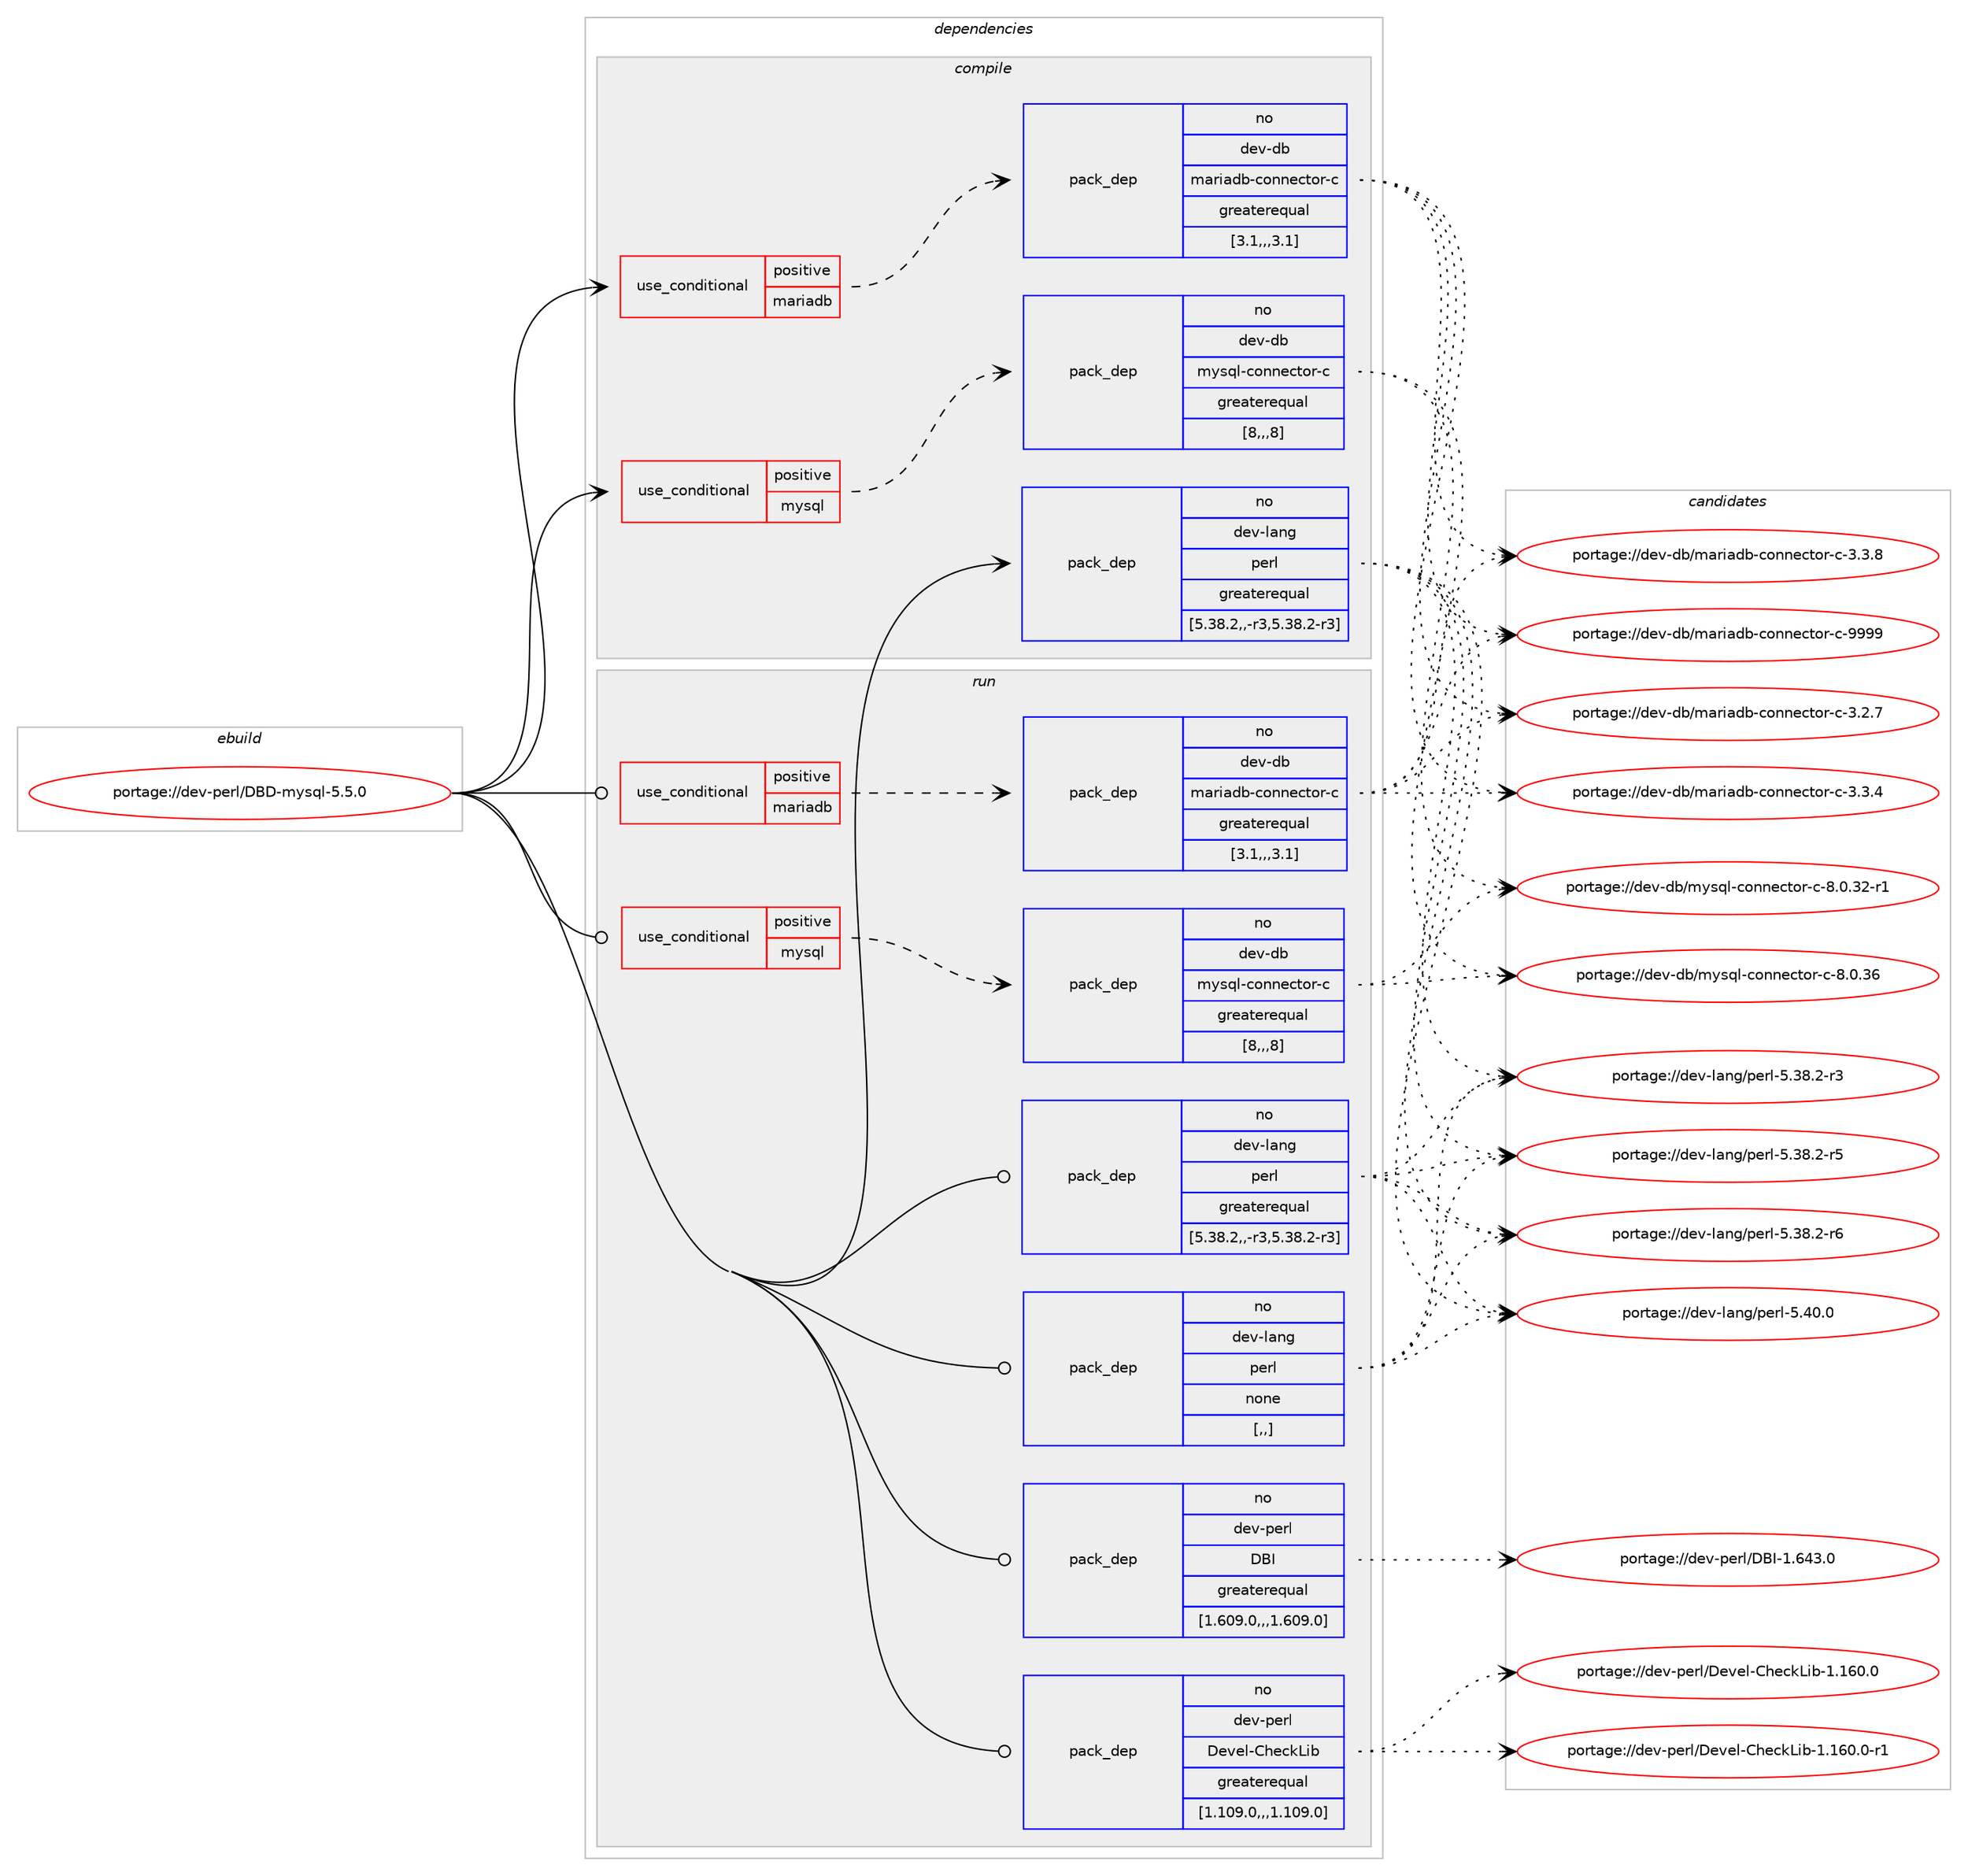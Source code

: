 digraph prolog {

# *************
# Graph options
# *************

newrank=true;
concentrate=true;
compound=true;
graph [rankdir=LR,fontname=Helvetica,fontsize=10,ranksep=1.5];#, ranksep=2.5, nodesep=0.2];
edge  [arrowhead=vee];
node  [fontname=Helvetica,fontsize=10];

# **********
# The ebuild
# **********

subgraph cluster_leftcol {
color=gray;
rank=same;
label=<<i>ebuild</i>>;
id [label="portage://dev-perl/DBD-mysql-5.5.0", color=red, width=4, href="../dev-perl/DBD-mysql-5.5.0.svg"];
}

# ****************
# The dependencies
# ****************

subgraph cluster_midcol {
color=gray;
label=<<i>dependencies</i>>;
subgraph cluster_compile {
fillcolor="#eeeeee";
style=filled;
label=<<i>compile</i>>;
subgraph cond28953 {
dependency124729 [label=<<TABLE BORDER="0" CELLBORDER="1" CELLSPACING="0" CELLPADDING="4"><TR><TD ROWSPAN="3" CELLPADDING="10">use_conditional</TD></TR><TR><TD>positive</TD></TR><TR><TD>mariadb</TD></TR></TABLE>>, shape=none, color=red];
subgraph pack94607 {
dependency124730 [label=<<TABLE BORDER="0" CELLBORDER="1" CELLSPACING="0" CELLPADDING="4" WIDTH="220"><TR><TD ROWSPAN="6" CELLPADDING="30">pack_dep</TD></TR><TR><TD WIDTH="110">no</TD></TR><TR><TD>dev-db</TD></TR><TR><TD>mariadb-connector-c</TD></TR><TR><TD>greaterequal</TD></TR><TR><TD>[3.1,,,3.1]</TD></TR></TABLE>>, shape=none, color=blue];
}
dependency124729:e -> dependency124730:w [weight=20,style="dashed",arrowhead="vee"];
}
id:e -> dependency124729:w [weight=20,style="solid",arrowhead="vee"];
subgraph cond28954 {
dependency124731 [label=<<TABLE BORDER="0" CELLBORDER="1" CELLSPACING="0" CELLPADDING="4"><TR><TD ROWSPAN="3" CELLPADDING="10">use_conditional</TD></TR><TR><TD>positive</TD></TR><TR><TD>mysql</TD></TR></TABLE>>, shape=none, color=red];
subgraph pack94608 {
dependency124732 [label=<<TABLE BORDER="0" CELLBORDER="1" CELLSPACING="0" CELLPADDING="4" WIDTH="220"><TR><TD ROWSPAN="6" CELLPADDING="30">pack_dep</TD></TR><TR><TD WIDTH="110">no</TD></TR><TR><TD>dev-db</TD></TR><TR><TD>mysql-connector-c</TD></TR><TR><TD>greaterequal</TD></TR><TR><TD>[8,,,8]</TD></TR></TABLE>>, shape=none, color=blue];
}
dependency124731:e -> dependency124732:w [weight=20,style="dashed",arrowhead="vee"];
}
id:e -> dependency124731:w [weight=20,style="solid",arrowhead="vee"];
subgraph pack94609 {
dependency124733 [label=<<TABLE BORDER="0" CELLBORDER="1" CELLSPACING="0" CELLPADDING="4" WIDTH="220"><TR><TD ROWSPAN="6" CELLPADDING="30">pack_dep</TD></TR><TR><TD WIDTH="110">no</TD></TR><TR><TD>dev-lang</TD></TR><TR><TD>perl</TD></TR><TR><TD>greaterequal</TD></TR><TR><TD>[5.38.2,,-r3,5.38.2-r3]</TD></TR></TABLE>>, shape=none, color=blue];
}
id:e -> dependency124733:w [weight=20,style="solid",arrowhead="vee"];
}
subgraph cluster_compileandrun {
fillcolor="#eeeeee";
style=filled;
label=<<i>compile and run</i>>;
}
subgraph cluster_run {
fillcolor="#eeeeee";
style=filled;
label=<<i>run</i>>;
subgraph cond28955 {
dependency124734 [label=<<TABLE BORDER="0" CELLBORDER="1" CELLSPACING="0" CELLPADDING="4"><TR><TD ROWSPAN="3" CELLPADDING="10">use_conditional</TD></TR><TR><TD>positive</TD></TR><TR><TD>mariadb</TD></TR></TABLE>>, shape=none, color=red];
subgraph pack94610 {
dependency124735 [label=<<TABLE BORDER="0" CELLBORDER="1" CELLSPACING="0" CELLPADDING="4" WIDTH="220"><TR><TD ROWSPAN="6" CELLPADDING="30">pack_dep</TD></TR><TR><TD WIDTH="110">no</TD></TR><TR><TD>dev-db</TD></TR><TR><TD>mariadb-connector-c</TD></TR><TR><TD>greaterequal</TD></TR><TR><TD>[3.1,,,3.1]</TD></TR></TABLE>>, shape=none, color=blue];
}
dependency124734:e -> dependency124735:w [weight=20,style="dashed",arrowhead="vee"];
}
id:e -> dependency124734:w [weight=20,style="solid",arrowhead="odot"];
subgraph cond28956 {
dependency124736 [label=<<TABLE BORDER="0" CELLBORDER="1" CELLSPACING="0" CELLPADDING="4"><TR><TD ROWSPAN="3" CELLPADDING="10">use_conditional</TD></TR><TR><TD>positive</TD></TR><TR><TD>mysql</TD></TR></TABLE>>, shape=none, color=red];
subgraph pack94611 {
dependency124737 [label=<<TABLE BORDER="0" CELLBORDER="1" CELLSPACING="0" CELLPADDING="4" WIDTH="220"><TR><TD ROWSPAN="6" CELLPADDING="30">pack_dep</TD></TR><TR><TD WIDTH="110">no</TD></TR><TR><TD>dev-db</TD></TR><TR><TD>mysql-connector-c</TD></TR><TR><TD>greaterequal</TD></TR><TR><TD>[8,,,8]</TD></TR></TABLE>>, shape=none, color=blue];
}
dependency124736:e -> dependency124737:w [weight=20,style="dashed",arrowhead="vee"];
}
id:e -> dependency124736:w [weight=20,style="solid",arrowhead="odot"];
subgraph pack94612 {
dependency124738 [label=<<TABLE BORDER="0" CELLBORDER="1" CELLSPACING="0" CELLPADDING="4" WIDTH="220"><TR><TD ROWSPAN="6" CELLPADDING="30">pack_dep</TD></TR><TR><TD WIDTH="110">no</TD></TR><TR><TD>dev-lang</TD></TR><TR><TD>perl</TD></TR><TR><TD>greaterequal</TD></TR><TR><TD>[5.38.2,,-r3,5.38.2-r3]</TD></TR></TABLE>>, shape=none, color=blue];
}
id:e -> dependency124738:w [weight=20,style="solid",arrowhead="odot"];
subgraph pack94613 {
dependency124739 [label=<<TABLE BORDER="0" CELLBORDER="1" CELLSPACING="0" CELLPADDING="4" WIDTH="220"><TR><TD ROWSPAN="6" CELLPADDING="30">pack_dep</TD></TR><TR><TD WIDTH="110">no</TD></TR><TR><TD>dev-lang</TD></TR><TR><TD>perl</TD></TR><TR><TD>none</TD></TR><TR><TD>[,,]</TD></TR></TABLE>>, shape=none, color=blue];
}
id:e -> dependency124739:w [weight=20,style="solid",arrowhead="odot"];
subgraph pack94614 {
dependency124740 [label=<<TABLE BORDER="0" CELLBORDER="1" CELLSPACING="0" CELLPADDING="4" WIDTH="220"><TR><TD ROWSPAN="6" CELLPADDING="30">pack_dep</TD></TR><TR><TD WIDTH="110">no</TD></TR><TR><TD>dev-perl</TD></TR><TR><TD>DBI</TD></TR><TR><TD>greaterequal</TD></TR><TR><TD>[1.609.0,,,1.609.0]</TD></TR></TABLE>>, shape=none, color=blue];
}
id:e -> dependency124740:w [weight=20,style="solid",arrowhead="odot"];
subgraph pack94615 {
dependency124741 [label=<<TABLE BORDER="0" CELLBORDER="1" CELLSPACING="0" CELLPADDING="4" WIDTH="220"><TR><TD ROWSPAN="6" CELLPADDING="30">pack_dep</TD></TR><TR><TD WIDTH="110">no</TD></TR><TR><TD>dev-perl</TD></TR><TR><TD>Devel-CheckLib</TD></TR><TR><TD>greaterequal</TD></TR><TR><TD>[1.109.0,,,1.109.0]</TD></TR></TABLE>>, shape=none, color=blue];
}
id:e -> dependency124741:w [weight=20,style="solid",arrowhead="odot"];
}
}

# **************
# The candidates
# **************

subgraph cluster_choices {
rank=same;
color=gray;
label=<<i>candidates</i>>;

subgraph choice94607 {
color=black;
nodesep=1;
choice1001011184510098471099711410597100984599111110110101991161111144599455146504655 [label="portage://dev-db/mariadb-connector-c-3.2.7", color=red, width=4,href="../dev-db/mariadb-connector-c-3.2.7.svg"];
choice1001011184510098471099711410597100984599111110110101991161111144599455146514652 [label="portage://dev-db/mariadb-connector-c-3.3.4", color=red, width=4,href="../dev-db/mariadb-connector-c-3.3.4.svg"];
choice1001011184510098471099711410597100984599111110110101991161111144599455146514656 [label="portage://dev-db/mariadb-connector-c-3.3.8", color=red, width=4,href="../dev-db/mariadb-connector-c-3.3.8.svg"];
choice10010111845100984710997114105971009845991111101101019911611111445994557575757 [label="portage://dev-db/mariadb-connector-c-9999", color=red, width=4,href="../dev-db/mariadb-connector-c-9999.svg"];
dependency124730:e -> choice1001011184510098471099711410597100984599111110110101991161111144599455146504655:w [style=dotted,weight="100"];
dependency124730:e -> choice1001011184510098471099711410597100984599111110110101991161111144599455146514652:w [style=dotted,weight="100"];
dependency124730:e -> choice1001011184510098471099711410597100984599111110110101991161111144599455146514656:w [style=dotted,weight="100"];
dependency124730:e -> choice10010111845100984710997114105971009845991111101101019911611111445994557575757:w [style=dotted,weight="100"];
}
subgraph choice94608 {
color=black;
nodesep=1;
choice1001011184510098471091211151131084599111110110101991161111144599455646484651504511449 [label="portage://dev-db/mysql-connector-c-8.0.32-r1", color=red, width=4,href="../dev-db/mysql-connector-c-8.0.32-r1.svg"];
choice100101118451009847109121115113108459911111011010199116111114459945564648465154 [label="portage://dev-db/mysql-connector-c-8.0.36", color=red, width=4,href="../dev-db/mysql-connector-c-8.0.36.svg"];
dependency124732:e -> choice1001011184510098471091211151131084599111110110101991161111144599455646484651504511449:w [style=dotted,weight="100"];
dependency124732:e -> choice100101118451009847109121115113108459911111011010199116111114459945564648465154:w [style=dotted,weight="100"];
}
subgraph choice94609 {
color=black;
nodesep=1;
choice100101118451089711010347112101114108455346515646504511451 [label="portage://dev-lang/perl-5.38.2-r3", color=red, width=4,href="../dev-lang/perl-5.38.2-r3.svg"];
choice100101118451089711010347112101114108455346515646504511453 [label="portage://dev-lang/perl-5.38.2-r5", color=red, width=4,href="../dev-lang/perl-5.38.2-r5.svg"];
choice100101118451089711010347112101114108455346515646504511454 [label="portage://dev-lang/perl-5.38.2-r6", color=red, width=4,href="../dev-lang/perl-5.38.2-r6.svg"];
choice10010111845108971101034711210111410845534652484648 [label="portage://dev-lang/perl-5.40.0", color=red, width=4,href="../dev-lang/perl-5.40.0.svg"];
dependency124733:e -> choice100101118451089711010347112101114108455346515646504511451:w [style=dotted,weight="100"];
dependency124733:e -> choice100101118451089711010347112101114108455346515646504511453:w [style=dotted,weight="100"];
dependency124733:e -> choice100101118451089711010347112101114108455346515646504511454:w [style=dotted,weight="100"];
dependency124733:e -> choice10010111845108971101034711210111410845534652484648:w [style=dotted,weight="100"];
}
subgraph choice94610 {
color=black;
nodesep=1;
choice1001011184510098471099711410597100984599111110110101991161111144599455146504655 [label="portage://dev-db/mariadb-connector-c-3.2.7", color=red, width=4,href="../dev-db/mariadb-connector-c-3.2.7.svg"];
choice1001011184510098471099711410597100984599111110110101991161111144599455146514652 [label="portage://dev-db/mariadb-connector-c-3.3.4", color=red, width=4,href="../dev-db/mariadb-connector-c-3.3.4.svg"];
choice1001011184510098471099711410597100984599111110110101991161111144599455146514656 [label="portage://dev-db/mariadb-connector-c-3.3.8", color=red, width=4,href="../dev-db/mariadb-connector-c-3.3.8.svg"];
choice10010111845100984710997114105971009845991111101101019911611111445994557575757 [label="portage://dev-db/mariadb-connector-c-9999", color=red, width=4,href="../dev-db/mariadb-connector-c-9999.svg"];
dependency124735:e -> choice1001011184510098471099711410597100984599111110110101991161111144599455146504655:w [style=dotted,weight="100"];
dependency124735:e -> choice1001011184510098471099711410597100984599111110110101991161111144599455146514652:w [style=dotted,weight="100"];
dependency124735:e -> choice1001011184510098471099711410597100984599111110110101991161111144599455146514656:w [style=dotted,weight="100"];
dependency124735:e -> choice10010111845100984710997114105971009845991111101101019911611111445994557575757:w [style=dotted,weight="100"];
}
subgraph choice94611 {
color=black;
nodesep=1;
choice1001011184510098471091211151131084599111110110101991161111144599455646484651504511449 [label="portage://dev-db/mysql-connector-c-8.0.32-r1", color=red, width=4,href="../dev-db/mysql-connector-c-8.0.32-r1.svg"];
choice100101118451009847109121115113108459911111011010199116111114459945564648465154 [label="portage://dev-db/mysql-connector-c-8.0.36", color=red, width=4,href="../dev-db/mysql-connector-c-8.0.36.svg"];
dependency124737:e -> choice1001011184510098471091211151131084599111110110101991161111144599455646484651504511449:w [style=dotted,weight="100"];
dependency124737:e -> choice100101118451009847109121115113108459911111011010199116111114459945564648465154:w [style=dotted,weight="100"];
}
subgraph choice94612 {
color=black;
nodesep=1;
choice100101118451089711010347112101114108455346515646504511451 [label="portage://dev-lang/perl-5.38.2-r3", color=red, width=4,href="../dev-lang/perl-5.38.2-r3.svg"];
choice100101118451089711010347112101114108455346515646504511453 [label="portage://dev-lang/perl-5.38.2-r5", color=red, width=4,href="../dev-lang/perl-5.38.2-r5.svg"];
choice100101118451089711010347112101114108455346515646504511454 [label="portage://dev-lang/perl-5.38.2-r6", color=red, width=4,href="../dev-lang/perl-5.38.2-r6.svg"];
choice10010111845108971101034711210111410845534652484648 [label="portage://dev-lang/perl-5.40.0", color=red, width=4,href="../dev-lang/perl-5.40.0.svg"];
dependency124738:e -> choice100101118451089711010347112101114108455346515646504511451:w [style=dotted,weight="100"];
dependency124738:e -> choice100101118451089711010347112101114108455346515646504511453:w [style=dotted,weight="100"];
dependency124738:e -> choice100101118451089711010347112101114108455346515646504511454:w [style=dotted,weight="100"];
dependency124738:e -> choice10010111845108971101034711210111410845534652484648:w [style=dotted,weight="100"];
}
subgraph choice94613 {
color=black;
nodesep=1;
choice100101118451089711010347112101114108455346515646504511451 [label="portage://dev-lang/perl-5.38.2-r3", color=red, width=4,href="../dev-lang/perl-5.38.2-r3.svg"];
choice100101118451089711010347112101114108455346515646504511453 [label="portage://dev-lang/perl-5.38.2-r5", color=red, width=4,href="../dev-lang/perl-5.38.2-r5.svg"];
choice100101118451089711010347112101114108455346515646504511454 [label="portage://dev-lang/perl-5.38.2-r6", color=red, width=4,href="../dev-lang/perl-5.38.2-r6.svg"];
choice10010111845108971101034711210111410845534652484648 [label="portage://dev-lang/perl-5.40.0", color=red, width=4,href="../dev-lang/perl-5.40.0.svg"];
dependency124739:e -> choice100101118451089711010347112101114108455346515646504511451:w [style=dotted,weight="100"];
dependency124739:e -> choice100101118451089711010347112101114108455346515646504511453:w [style=dotted,weight="100"];
dependency124739:e -> choice100101118451089711010347112101114108455346515646504511454:w [style=dotted,weight="100"];
dependency124739:e -> choice10010111845108971101034711210111410845534652484648:w [style=dotted,weight="100"];
}
subgraph choice94614 {
color=black;
nodesep=1;
choice10010111845112101114108476866734549465452514648 [label="portage://dev-perl/DBI-1.643.0", color=red, width=4,href="../dev-perl/DBI-1.643.0.svg"];
dependency124740:e -> choice10010111845112101114108476866734549465452514648:w [style=dotted,weight="100"];
}
subgraph choice94615 {
color=black;
nodesep=1;
choice10010111845112101114108476810111810110845671041019910776105984549464954484648 [label="portage://dev-perl/Devel-CheckLib-1.160.0", color=red, width=4,href="../dev-perl/Devel-CheckLib-1.160.0.svg"];
choice100101118451121011141084768101118101108456710410199107761059845494649544846484511449 [label="portage://dev-perl/Devel-CheckLib-1.160.0-r1", color=red, width=4,href="../dev-perl/Devel-CheckLib-1.160.0-r1.svg"];
dependency124741:e -> choice10010111845112101114108476810111810110845671041019910776105984549464954484648:w [style=dotted,weight="100"];
dependency124741:e -> choice100101118451121011141084768101118101108456710410199107761059845494649544846484511449:w [style=dotted,weight="100"];
}
}

}
